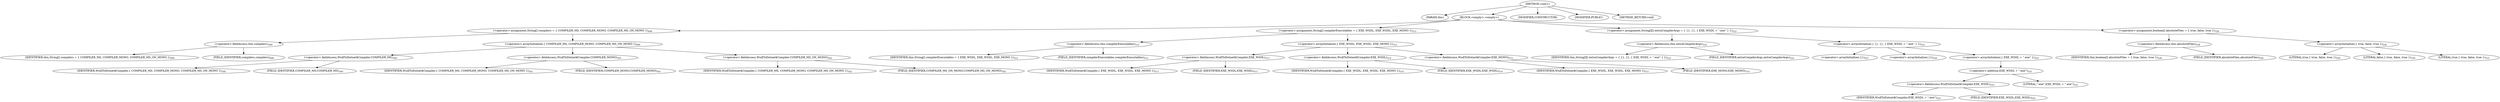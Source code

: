 digraph "&lt;init&gt;" {  
"947" [label = <(METHOD,&lt;init&gt;)> ]
"948" [label = <(PARAM,this)> ]
"949" [label = <(BLOCK,&lt;empty&gt;,&lt;empty&gt;)> ]
"950" [label = <(&lt;operator&gt;.assignment,String[] compilers = { COMPILER_MS, COMPILER_MONO, COMPILER_MS_ON_MONO })<SUB>499</SUB>> ]
"951" [label = <(&lt;operator&gt;.fieldAccess,this.compilers)<SUB>499</SUB>> ]
"952" [label = <(IDENTIFIER,this,String[] compilers = { COMPILER_MS, COMPILER_MONO, COMPILER_MS_ON_MONO })<SUB>499</SUB>> ]
"953" [label = <(FIELD_IDENTIFIER,compilers,compilers)<SUB>499</SUB>> ]
"954" [label = <(&lt;operator&gt;.arrayInitializer,{ COMPILER_MS, COMPILER_MONO, COMPILER_MS_ON_MONO })<SUB>499</SUB>> ]
"955" [label = <(&lt;operator&gt;.fieldAccess,WsdlToDotnet$Compiler.COMPILER_MS)<SUB>500</SUB>> ]
"956" [label = <(IDENTIFIER,WsdlToDotnet$Compiler,{ COMPILER_MS, COMPILER_MONO, COMPILER_MS_ON_MONO })<SUB>500</SUB>> ]
"957" [label = <(FIELD_IDENTIFIER,COMPILER_MS,COMPILER_MS)<SUB>500</SUB>> ]
"958" [label = <(&lt;operator&gt;.fieldAccess,WsdlToDotnet$Compiler.COMPILER_MONO)<SUB>501</SUB>> ]
"959" [label = <(IDENTIFIER,WsdlToDotnet$Compiler,{ COMPILER_MS, COMPILER_MONO, COMPILER_MS_ON_MONO })<SUB>501</SUB>> ]
"960" [label = <(FIELD_IDENTIFIER,COMPILER_MONO,COMPILER_MONO)<SUB>501</SUB>> ]
"961" [label = <(&lt;operator&gt;.fieldAccess,WsdlToDotnet$Compiler.COMPILER_MS_ON_MONO)<SUB>502</SUB>> ]
"962" [label = <(IDENTIFIER,WsdlToDotnet$Compiler,{ COMPILER_MS, COMPILER_MONO, COMPILER_MS_ON_MONO })<SUB>502</SUB>> ]
"963" [label = <(FIELD_IDENTIFIER,COMPILER_MS_ON_MONO,COMPILER_MS_ON_MONO)<SUB>502</SUB>> ]
"964" [label = <(&lt;operator&gt;.assignment,String[] compilerExecutables = { EXE_WSDL, EXE_WSDL, EXE_MONO })<SUB>512</SUB>> ]
"965" [label = <(&lt;operator&gt;.fieldAccess,this.compilerExecutables)<SUB>512</SUB>> ]
"966" [label = <(IDENTIFIER,this,String[] compilerExecutables = { EXE_WSDL, EXE_WSDL, EXE_MONO })<SUB>512</SUB>> ]
"967" [label = <(FIELD_IDENTIFIER,compilerExecutables,compilerExecutables)<SUB>512</SUB>> ]
"968" [label = <(&lt;operator&gt;.arrayInitializer,{ EXE_WSDL, EXE_WSDL, EXE_MONO })<SUB>512</SUB>> ]
"969" [label = <(&lt;operator&gt;.fieldAccess,WsdlToDotnet$Compiler.EXE_WSDL)<SUB>513</SUB>> ]
"970" [label = <(IDENTIFIER,WsdlToDotnet$Compiler,{ EXE_WSDL, EXE_WSDL, EXE_MONO })<SUB>513</SUB>> ]
"971" [label = <(FIELD_IDENTIFIER,EXE_WSDL,EXE_WSDL)<SUB>513</SUB>> ]
"972" [label = <(&lt;operator&gt;.fieldAccess,WsdlToDotnet$Compiler.EXE_WSDL)<SUB>514</SUB>> ]
"973" [label = <(IDENTIFIER,WsdlToDotnet$Compiler,{ EXE_WSDL, EXE_WSDL, EXE_MONO })<SUB>514</SUB>> ]
"974" [label = <(FIELD_IDENTIFIER,EXE_WSDL,EXE_WSDL)<SUB>514</SUB>> ]
"975" [label = <(&lt;operator&gt;.fieldAccess,WsdlToDotnet$Compiler.EXE_MONO)<SUB>515</SUB>> ]
"976" [label = <(IDENTIFIER,WsdlToDotnet$Compiler,{ EXE_WSDL, EXE_WSDL, EXE_MONO })<SUB>515</SUB>> ]
"977" [label = <(FIELD_IDENTIFIER,EXE_MONO,EXE_MONO)<SUB>515</SUB>> ]
"978" [label = <(&lt;operator&gt;.assignment,String[][] extraCompilerArgs = { {}, {}, { EXE_WSDL + &quot;.exe&quot; } })<SUB>522</SUB>> ]
"979" [label = <(&lt;operator&gt;.fieldAccess,this.extraCompilerArgs)<SUB>522</SUB>> ]
"980" [label = <(IDENTIFIER,this,String[][] extraCompilerArgs = { {}, {}, { EXE_WSDL + &quot;.exe&quot; } })<SUB>522</SUB>> ]
"981" [label = <(FIELD_IDENTIFIER,extraCompilerArgs,extraCompilerArgs)<SUB>522</SUB>> ]
"982" [label = <(&lt;operator&gt;.arrayInitializer,{ {}, {}, { EXE_WSDL + &quot;.exe&quot; } })<SUB>522</SUB>> ]
"983" [label = <(&lt;operator&gt;.arrayInitializer,{})<SUB>523</SUB>> ]
"984" [label = <(&lt;operator&gt;.arrayInitializer,{})<SUB>524</SUB>> ]
"985" [label = <(&lt;operator&gt;.arrayInitializer,{ EXE_WSDL + &quot;.exe&quot; })<SUB>525</SUB>> ]
"986" [label = <(&lt;operator&gt;.addition,EXE_WSDL + &quot;.exe&quot;)<SUB>525</SUB>> ]
"987" [label = <(&lt;operator&gt;.fieldAccess,WsdlToDotnet$Compiler.EXE_WSDL)<SUB>525</SUB>> ]
"988" [label = <(IDENTIFIER,WsdlToDotnet$Compiler,EXE_WSDL + &quot;.exe&quot;)<SUB>525</SUB>> ]
"989" [label = <(FIELD_IDENTIFIER,EXE_WSDL,EXE_WSDL)<SUB>525</SUB>> ]
"990" [label = <(LITERAL,&quot;.exe&quot;,EXE_WSDL + &quot;.exe&quot;)<SUB>525</SUB>> ]
"991" [label = <(&lt;operator&gt;.assignment,boolean[] absoluteFiles = { true, false, true })<SUB>528</SUB>> ]
"992" [label = <(&lt;operator&gt;.fieldAccess,this.absoluteFiles)<SUB>528</SUB>> ]
"993" [label = <(IDENTIFIER,this,boolean[] absoluteFiles = { true, false, true })<SUB>528</SUB>> ]
"994" [label = <(FIELD_IDENTIFIER,absoluteFiles,absoluteFiles)<SUB>528</SUB>> ]
"995" [label = <(&lt;operator&gt;.arrayInitializer,{ true, false, true })<SUB>528</SUB>> ]
"996" [label = <(LITERAL,true,{ true, false, true })<SUB>529</SUB>> ]
"997" [label = <(LITERAL,false,{ true, false, true })<SUB>530</SUB>> ]
"998" [label = <(LITERAL,true,{ true, false, true })<SUB>531</SUB>> ]
"999" [label = <(MODIFIER,CONSTRUCTOR)> ]
"1000" [label = <(MODIFIER,PUBLIC)> ]
"1001" [label = <(METHOD_RETURN,void)> ]
  "947" -> "948" 
  "947" -> "949" 
  "947" -> "999" 
  "947" -> "1000" 
  "947" -> "1001" 
  "949" -> "950" 
  "949" -> "964" 
  "949" -> "978" 
  "949" -> "991" 
  "950" -> "951" 
  "950" -> "954" 
  "951" -> "952" 
  "951" -> "953" 
  "954" -> "955" 
  "954" -> "958" 
  "954" -> "961" 
  "955" -> "956" 
  "955" -> "957" 
  "958" -> "959" 
  "958" -> "960" 
  "961" -> "962" 
  "961" -> "963" 
  "964" -> "965" 
  "964" -> "968" 
  "965" -> "966" 
  "965" -> "967" 
  "968" -> "969" 
  "968" -> "972" 
  "968" -> "975" 
  "969" -> "970" 
  "969" -> "971" 
  "972" -> "973" 
  "972" -> "974" 
  "975" -> "976" 
  "975" -> "977" 
  "978" -> "979" 
  "978" -> "982" 
  "979" -> "980" 
  "979" -> "981" 
  "982" -> "983" 
  "982" -> "984" 
  "982" -> "985" 
  "985" -> "986" 
  "986" -> "987" 
  "986" -> "990" 
  "987" -> "988" 
  "987" -> "989" 
  "991" -> "992" 
  "991" -> "995" 
  "992" -> "993" 
  "992" -> "994" 
  "995" -> "996" 
  "995" -> "997" 
  "995" -> "998" 
}
